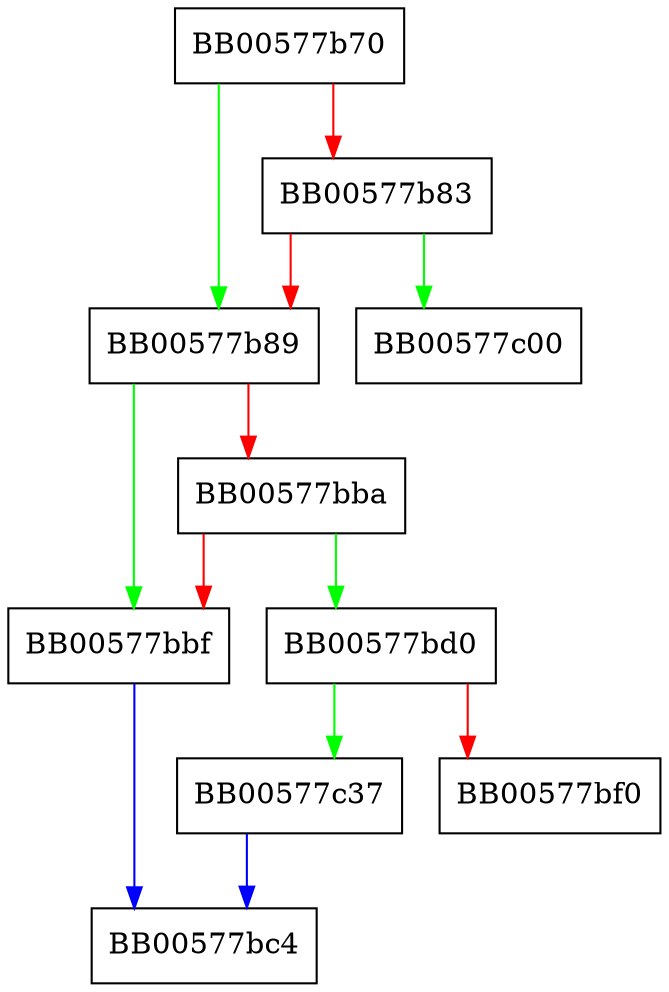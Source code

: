 digraph SCT_set1_log_id {
  node [shape="box"];
  graph [splines=ortho];
  BB00577b70 -> BB00577b89 [color="green"];
  BB00577b70 -> BB00577b83 [color="red"];
  BB00577b83 -> BB00577c00 [color="green"];
  BB00577b83 -> BB00577b89 [color="red"];
  BB00577b89 -> BB00577bbf [color="green"];
  BB00577b89 -> BB00577bba [color="red"];
  BB00577bba -> BB00577bd0 [color="green"];
  BB00577bba -> BB00577bbf [color="red"];
  BB00577bbf -> BB00577bc4 [color="blue"];
  BB00577bd0 -> BB00577c37 [color="green"];
  BB00577bd0 -> BB00577bf0 [color="red"];
  BB00577c37 -> BB00577bc4 [color="blue"];
}